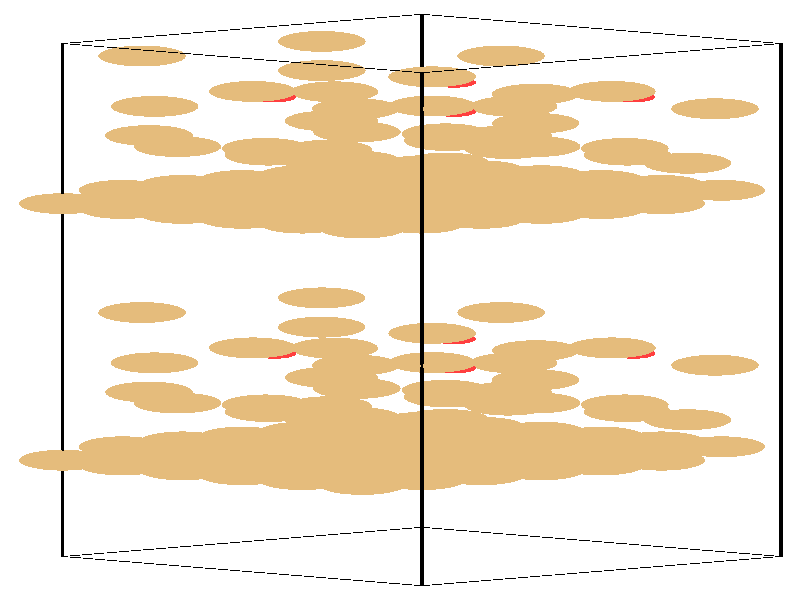 #include "colors.inc"
#include "finish.inc"

global_settings {assumed_gamma 1 max_trace_level 6}
background {color White}
camera {orthographic
  right -24.13*x up 76.08*y
  direction 1.00*z
  location <0,0,50.00> look_at <0,0,0>}
light_source {<  2.00,   3.00,  40.00> color White
  area_light <0.70, 0, 0>, <0, 0.70, 0>, 3, 3
  adaptive 1 jitter}

#declare simple = finish {phong 0.7}
#declare pale = finish {ambient .5 diffuse .85 roughness .001 specular 0.200 }
#declare intermediate = finish {ambient 0.3 diffuse 0.6 specular 0.10 roughness 0.04 }
#declare vmd = finish {ambient .0 diffuse .65 phong 0.1 phong_size 40. specular 0.500 }
#declare jmol = finish {ambient .2 diffuse .6 specular 1 roughness .001 metallic}
#declare ase2 = finish {ambient 0.05 brilliance 3 diffuse 0.6 metallic specular 0.70 roughness 0.04 reflection 0.15}
#declare ase3 = finish {ambient .15 brilliance 2 diffuse .6 metallic specular 1. roughness .001 reflection .0}
#declare glass = finish {ambient .05 diffuse .3 specular 1. roughness .001}
#declare glass2 = finish {ambient .0 diffuse .3 specular 1. reflection .25 roughness .001}
#declare Rcell = 0.050;
#declare Rbond = 0.100;

#macro atom(LOC, R, COL, TRANS, FIN)
  sphere{LOC, R texture{pigment{color COL transmit TRANS} finish{FIN}}}
#end
#macro constrain(LOC, R, COL, TRANS FIN)
union{torus{R, Rcell rotate 45*z texture{pigment{color COL transmit TRANS} finish{FIN}}}
      torus{R, Rcell rotate -45*z texture{pigment{color COL transmit TRANS} finish{FIN}}}
      translate LOC}
#end

cylinder {<-10.17, -32.52, -33.83>, <  0.66, -36.23, -23.65>, Rcell pigment {Black}}
cylinder {<  0.66, -28.82, -44.00>, < 11.49, -32.52, -33.83>, Rcell pigment {Black}}
cylinder {<  0.66,  36.23, -20.33>, < 11.49,  32.52, -10.15>, Rcell pigment {Black}}
cylinder {<-10.17,  32.52, -10.15>, <  0.66,  28.82,   0.03>, Rcell pigment {Black}}
cylinder {<-10.17, -32.52, -33.83>, <  0.66, -28.82, -44.00>, Rcell pigment {Black}}
cylinder {<  0.66, -36.23, -23.65>, < 11.49, -32.52, -33.83>, Rcell pigment {Black}}
cylinder {<  0.66,  28.82,   0.03>, < 11.49,  32.52, -10.15>, Rcell pigment {Black}}
cylinder {<-10.17,  32.52, -10.15>, <  0.66,  36.23, -20.33>, Rcell pigment {Black}}
cylinder {<-10.17, -32.52, -33.83>, <-10.17,  32.52, -10.15>, Rcell pigment {Black}}
cylinder {<  0.66, -36.23, -23.65>, <  0.66,  28.82,   0.03>, Rcell pigment {Black}}
cylinder {< 11.49, -32.52, -33.83>, < 11.49,  32.52, -10.15>, Rcell pigment {Black}}
cylinder {<  0.66, -28.82, -44.00>, <  0.66,  36.23, -20.33>, Rcell pigment {Black}}
atom(<-10.17, -20.31, -29.38>, 1.32, rgb <0.78, 0.50, 0.20>, 0.0, ase3) // #0 
atom(< -8.37, -20.92, -27.68>, 1.32, rgb <0.78, 0.50, 0.20>, 0.0, ase3) // #1 
atom(< -6.56, -21.54, -25.99>, 1.32, rgb <0.78, 0.50, 0.20>, 0.0, ase3) // #2 
atom(< -8.37, -19.69, -31.08>, 1.32, rgb <0.78, 0.50, 0.20>, 0.0, ase3) // #3 
atom(< -6.56, -20.31, -29.38>, 1.32, rgb <0.78, 0.50, 0.20>, 0.0, ase3) // #4 
atom(< -4.76, -20.92, -27.68>, 1.32, rgb <0.78, 0.50, 0.20>, 0.0, ase3) // #5 
atom(< -6.56, -19.07, -32.77>, 1.32, rgb <0.78, 0.50, 0.20>, 0.0, ase3) // #6 
atom(< -4.76, -19.69, -31.08>, 1.32, rgb <0.78, 0.50, 0.20>, 0.0, ase3) // #7 
atom(< -2.95, -20.31, -29.38>, 1.32, rgb <0.78, 0.50, 0.20>, 0.0, ase3) // #8 
atom(< -8.37, -18.61, -28.76>, 1.32, rgb <0.78, 0.50, 0.20>, 0.0, ase3) // #9 
atom(< -6.56, -19.23, -27.07>, 1.32, rgb <0.78, 0.50, 0.20>, 0.0, ase3) // #10 
atom(< -4.76, -19.85, -25.37>, 1.32, rgb <0.78, 0.50, 0.20>, 0.0, ase3) // #11 
atom(< -6.56, -17.99, -30.46>, 1.32, rgb <0.78, 0.50, 0.20>, 0.0, ase3) // #12 
atom(< -4.76, -18.61, -28.76>, 1.32, rgb <0.78, 0.50, 0.20>, 0.0, ase3) // #13 
atom(< -2.95, -19.23, -27.07>, 1.32, rgb <0.78, 0.50, 0.20>, 0.0, ase3) // #14 
atom(< -4.76, -17.38, -32.15>, 1.32, rgb <0.78, 0.50, 0.20>, 0.0, ase3) // #15 
atom(< -2.95, -17.99, -30.46>, 1.32, rgb <0.78, 0.50, 0.20>, 0.0, ase3) // #16 
atom(< -1.14, -18.61, -28.76>, 1.32, rgb <0.78, 0.50, 0.20>, 0.0, ase3) // #17 
atom(<  6.39,  -6.07, -19.76>, 1.32, rgb <0.78, 0.50, 0.20>, 0.0, ase3) // #18 
atom(< -1.30, -11.21, -35.17>, 1.32, rgb <0.78, 0.50, 0.20>, 0.0, ase3) // #19 
atom(<  3.26, -13.33, -32.31>, 1.32, rgb <0.78, 0.50, 0.20>, 0.0, ase3) // #20 
atom(<  9.50,  -8.27, -24.78>, 1.32, rgb <0.78, 0.50, 0.20>, 0.0, ase3) // #21 
atom(< -7.57, -11.68, -27.25>, 1.32, rgb <0.78, 0.50, 0.20>, 0.0, ase3) // #22 
atom(< -3.97, -14.15, -24.34>, 1.32, rgb <0.78, 0.50, 0.20>, 0.0, ase3) // #23 
atom(< -2.36,   0.27, -26.30>, 1.32, rgb <0.78, 0.50, 0.20>, 0.0, ase3) // #24 
atom(< -4.05, -13.30, -28.50>, 1.32, rgb <0.78, 0.50, 0.20>, 0.0, ase3) // #25 
atom(< -1.98,  -9.82, -21.01>, 1.32, rgb <0.78, 0.50, 0.20>, 0.0, ase3) // #26 
atom(< -3.79,  -6.79, -24.19>, 0.66, rgb <1.00, 0.05, 0.05>, 0.0, ase3) // #27 
atom(<  1.22, -19.10, -33.17>, 0.76, rgb <0.56, 0.56, 0.56>, 0.0, ase3) // #28 
atom(<-10.17,  12.22, -17.54>, 1.32, rgb <0.78, 0.50, 0.20>, 0.0, ase3) // #29 
atom(< -8.37,  11.60, -15.85>, 1.32, rgb <0.78, 0.50, 0.20>, 0.0, ase3) // #30 
atom(< -6.56,  10.98, -14.15>, 1.32, rgb <0.78, 0.50, 0.20>, 0.0, ase3) // #31 
atom(< -8.37,  12.83, -19.24>, 1.32, rgb <0.78, 0.50, 0.20>, 0.0, ase3) // #32 
atom(< -6.56,  12.22, -17.54>, 1.32, rgb <0.78, 0.50, 0.20>, 0.0, ase3) // #33 
atom(< -4.76,  11.60, -15.85>, 1.32, rgb <0.78, 0.50, 0.20>, 0.0, ase3) // #34 
atom(< -6.56,  13.45, -20.93>, 1.32, rgb <0.78, 0.50, 0.20>, 0.0, ase3) // #35 
atom(< -4.76,  12.83, -19.24>, 1.32, rgb <0.78, 0.50, 0.20>, 0.0, ase3) // #36 
atom(< -2.95,  12.22, -17.54>, 1.32, rgb <0.78, 0.50, 0.20>, 0.0, ase3) // #37 
atom(< -8.37,  13.91, -16.92>, 1.32, rgb <0.78, 0.50, 0.20>, 0.0, ase3) // #38 
atom(< -6.56,  13.29, -15.23>, 1.32, rgb <0.78, 0.50, 0.20>, 0.0, ase3) // #39 
atom(< -4.76,  12.68, -13.53>, 1.32, rgb <0.78, 0.50, 0.20>, 0.0, ase3) // #40 
atom(< -6.56,  14.53, -18.62>, 1.32, rgb <0.78, 0.50, 0.20>, 0.0, ase3) // #41 
atom(< -4.76,  13.91, -16.92>, 1.32, rgb <0.78, 0.50, 0.20>, 0.0, ase3) // #42 
atom(< -2.95,  13.29, -15.23>, 1.32, rgb <0.78, 0.50, 0.20>, 0.0, ase3) // #43 
atom(< -4.76,  15.15, -20.32>, 1.32, rgb <0.78, 0.50, 0.20>, 0.0, ase3) // #44 
atom(< -2.95,  14.53, -18.62>, 1.32, rgb <0.78, 0.50, 0.20>, 0.0, ase3) // #45 
atom(< -1.14,  13.91, -16.92>, 1.32, rgb <0.78, 0.50, 0.20>, 0.0, ase3) // #46 
atom(<  6.39,  26.45,  -7.93>, 1.32, rgb <0.78, 0.50, 0.20>, 0.0, ase3) // #47 
atom(< -1.30,  21.31, -23.34>, 1.32, rgb <0.78, 0.50, 0.20>, 0.0, ase3) // #48 
atom(<  3.26,  19.20, -20.48>, 1.32, rgb <0.78, 0.50, 0.20>, 0.0, ase3) // #49 
atom(<  9.50,  24.25, -12.94>, 1.32, rgb <0.78, 0.50, 0.20>, 0.0, ase3) // #50 
atom(< -7.57,  20.85, -15.41>, 1.32, rgb <0.78, 0.50, 0.20>, 0.0, ase3) // #51 
atom(< -3.97,  18.37, -12.50>, 1.32, rgb <0.78, 0.50, 0.20>, 0.0, ase3) // #52 
atom(< -2.36,  32.79, -14.47>, 1.32, rgb <0.78, 0.50, 0.20>, 0.0, ase3) // #53 
atom(< -4.05,  19.22, -16.67>, 1.32, rgb <0.78, 0.50, 0.20>, 0.0, ase3) // #54 
atom(< -1.98,  22.70,  -9.17>, 1.32, rgb <0.78, 0.50, 0.20>, 0.0, ase3) // #55 
atom(< -3.79,  25.73, -12.35>, 0.66, rgb <1.00, 0.05, 0.05>, 0.0, ase3) // #56 
atom(<  1.22,  13.43, -21.33>, 0.76, rgb <0.56, 0.56, 0.56>, 0.0, ase3) // #57 
atom(< -4.76, -18.45, -34.47>, 1.32, rgb <0.78, 0.50, 0.20>, 0.0, ase3) // #58 
atom(< -2.95, -19.07, -32.77>, 1.32, rgb <0.78, 0.50, 0.20>, 0.0, ase3) // #59 
atom(< -1.15, -19.69, -31.08>, 1.32, rgb <0.78, 0.50, 0.20>, 0.0, ase3) // #60 
atom(< -2.95, -17.84, -36.16>, 1.32, rgb <0.78, 0.50, 0.20>, 0.0, ase3) // #61 
atom(< -1.15, -18.45, -34.47>, 1.32, rgb <0.78, 0.50, 0.20>, 0.0, ase3) // #62 
atom(<  0.66, -19.07, -32.77>, 1.32, rgb <0.78, 0.50, 0.20>, 0.0, ase3) // #63 
atom(< -1.15, -17.22, -37.86>, 1.32, rgb <0.78, 0.50, 0.20>, 0.0, ase3) // #64 
atom(<  0.66, -17.84, -36.16>, 1.32, rgb <0.78, 0.50, 0.20>, 0.0, ase3) // #65 
atom(<  2.46, -18.45, -34.47>, 1.32, rgb <0.78, 0.50, 0.20>, 0.0, ase3) // #66 
atom(< -2.95, -16.76, -33.85>, 1.32, rgb <0.78, 0.50, 0.20>, 0.0, ase3) // #67 
atom(< -1.15, -17.38, -32.15>, 1.32, rgb <0.78, 0.50, 0.20>, 0.0, ase3) // #68 
atom(<  0.66, -17.99, -30.46>, 1.32, rgb <0.78, 0.50, 0.20>, 0.0, ase3) // #69 
atom(< -1.15, -16.14, -35.55>, 1.32, rgb <0.78, 0.50, 0.20>, 0.0, ase3) // #70 
atom(<  0.66, -16.76, -33.85>, 1.32, rgb <0.78, 0.50, 0.20>, 0.0, ase3) // #71 
atom(<  2.46, -17.38, -32.15>, 1.32, rgb <0.78, 0.50, 0.20>, 0.0, ase3) // #72 
atom(<  0.66, -15.52, -37.24>, 1.32, rgb <0.78, 0.50, 0.20>, 0.0, ase3) // #73 
atom(<  2.46, -16.14, -35.55>, 1.32, rgb <0.78, 0.50, 0.20>, 0.0, ase3) // #74 
atom(<  4.27, -16.76, -33.85>, 1.32, rgb <0.78, 0.50, 0.20>, 0.0, ase3) // #75 
atom(<  0.97,  -7.93, -14.67>, 1.32, rgb <0.78, 0.50, 0.20>, 0.0, ase3) // #76 
atom(< -6.71, -13.06, -30.09>, 1.32, rgb <0.78, 0.50, 0.20>, 0.0, ase3) // #77 
atom(< -2.16, -15.18, -27.22>, 1.32, rgb <0.78, 0.50, 0.20>, 0.0, ase3) // #78 
atom(<  4.09, -10.12, -19.69>, 1.32, rgb <0.78, 0.50, 0.20>, 0.0, ase3) // #79 
atom(< -2.15,  -9.82, -32.33>, 1.32, rgb <0.78, 0.50, 0.20>, 0.0, ase3) // #80 
atom(<  1.44, -12.30, -29.43>, 1.32, rgb <0.78, 0.50, 0.20>, 0.0, ase3) // #81 
atom(< -7.78,  -1.59, -21.22>, 1.32, rgb <0.78, 0.50, 0.20>, 0.0, ase3) // #82 
atom(<  1.37, -11.45, -33.59>, 1.32, rgb <0.78, 0.50, 0.20>, 0.0, ase3) // #83 
atom(<  3.43,  -7.97, -26.10>, 1.32, rgb <0.78, 0.50, 0.20>, 0.0, ase3) // #84 
atom(<  1.63,  -4.94, -29.28>, 0.66, rgb <1.00, 0.05, 0.05>, 0.0, ase3) // #85 
atom(< -4.19, -20.95, -28.08>, 0.76, rgb <0.56, 0.56, 0.56>, 0.0, ase3) // #86 
atom(< -4.76,  14.07, -22.63>, 1.32, rgb <0.78, 0.50, 0.20>, 0.0, ase3) // #87 
atom(< -2.95,  13.45, -20.93>, 1.32, rgb <0.78, 0.50, 0.20>, 0.0, ase3) // #88 
atom(< -1.15,  12.83, -19.24>, 1.32, rgb <0.78, 0.50, 0.20>, 0.0, ase3) // #89 
atom(< -2.95,  14.69, -24.33>, 1.32, rgb <0.78, 0.50, 0.20>, 0.0, ase3) // #90 
atom(< -1.15,  14.07, -22.63>, 1.32, rgb <0.78, 0.50, 0.20>, 0.0, ase3) // #91 
atom(<  0.66,  13.45, -20.93>, 1.32, rgb <0.78, 0.50, 0.20>, 0.0, ase3) // #92 
atom(< -1.15,  15.30, -26.02>, 1.32, rgb <0.78, 0.50, 0.20>, 0.0, ase3) // #93 
atom(<  0.66,  14.69, -24.33>, 1.32, rgb <0.78, 0.50, 0.20>, 0.0, ase3) // #94 
atom(<  2.46,  14.07, -22.63>, 1.32, rgb <0.78, 0.50, 0.20>, 0.0, ase3) // #95 
atom(< -2.95,  15.76, -22.01>, 1.32, rgb <0.78, 0.50, 0.20>, 0.0, ase3) // #96 
atom(< -1.15,  15.15, -20.32>, 1.32, rgb <0.78, 0.50, 0.20>, 0.0, ase3) // #97 
atom(<  0.66,  14.53, -18.62>, 1.32, rgb <0.78, 0.50, 0.20>, 0.0, ase3) // #98 
atom(< -1.15,  16.38, -23.71>, 1.32, rgb <0.78, 0.50, 0.20>, 0.0, ase3) // #99 
atom(<  0.66,  15.76, -22.01>, 1.32, rgb <0.78, 0.50, 0.20>, 0.0, ase3) // #100 
atom(<  2.46,  15.15, -20.32>, 1.32, rgb <0.78, 0.50, 0.20>, 0.0, ase3) // #101 
atom(<  0.66,  17.00, -25.41>, 1.32, rgb <0.78, 0.50, 0.20>, 0.0, ase3) // #102 
atom(<  2.46,  16.38, -23.71>, 1.32, rgb <0.78, 0.50, 0.20>, 0.0, ase3) // #103 
atom(<  4.27,  15.76, -22.01>, 1.32, rgb <0.78, 0.50, 0.20>, 0.0, ase3) // #104 
atom(<  0.97,  24.60,  -2.84>, 1.32, rgb <0.78, 0.50, 0.20>, 0.0, ase3) // #105 
atom(< -6.71,  19.46, -18.25>, 1.32, rgb <0.78, 0.50, 0.20>, 0.0, ase3) // #106 
atom(< -2.16,  17.34, -15.39>, 1.32, rgb <0.78, 0.50, 0.20>, 0.0, ase3) // #107 
atom(<  4.09,  22.40,  -7.85>, 1.32, rgb <0.78, 0.50, 0.20>, 0.0, ase3) // #108 
atom(< -2.15,  22.70, -20.50>, 1.32, rgb <0.78, 0.50, 0.20>, 0.0, ase3) // #109 
atom(<  1.44,  20.22, -17.59>, 1.32, rgb <0.78, 0.50, 0.20>, 0.0, ase3) // #110 
atom(< -7.78,  30.94,  -9.38>, 1.32, rgb <0.78, 0.50, 0.20>, 0.0, ase3) // #111 
atom(<  1.37,  21.07, -21.75>, 1.32, rgb <0.78, 0.50, 0.20>, 0.0, ase3) // #112 
atom(<  3.43,  24.55, -14.26>, 1.32, rgb <0.78, 0.50, 0.20>, 0.0, ase3) // #113 
atom(<  1.63,  27.58, -17.44>, 0.66, rgb <1.00, 0.05, 0.05>, 0.0, ase3) // #114 
atom(< -4.19,  11.58, -16.25>, 0.76, rgb <0.56, 0.56, 0.56>, 0.0, ase3) // #115 
atom(< -4.76, -22.16, -24.29>, 1.32, rgb <0.78, 0.50, 0.20>, 0.0, ase3) // #116 
atom(< -2.95, -22.78, -22.59>, 1.32, rgb <0.78, 0.50, 0.20>, 0.0, ase3) // #117 
atom(< -1.14, -23.39, -20.90>, 1.32, rgb <0.78, 0.50, 0.20>, 0.0, ase3) // #118 
atom(< -2.95, -21.54, -25.99>, 1.32, rgb <0.78, 0.50, 0.20>, 0.0, ase3) // #119 
atom(< -1.15, -22.16, -24.29>, 1.32, rgb <0.78, 0.50, 0.20>, 0.0, ase3) // #120 
atom(<  0.66, -22.78, -22.59>, 1.32, rgb <0.78, 0.50, 0.20>, 0.0, ase3) // #121 
atom(< -1.15, -20.92, -27.68>, 1.32, rgb <0.78, 0.50, 0.20>, 0.0, ase3) // #122 
atom(<  0.66, -21.54, -25.99>, 1.32, rgb <0.78, 0.50, 0.20>, 0.0, ase3) // #123 
atom(<  2.46, -22.16, -24.29>, 1.32, rgb <0.78, 0.50, 0.20>, 0.0, ase3) // #124 
atom(< -2.95, -20.46, -23.67>, 1.32, rgb <0.78, 0.50, 0.20>, 0.0, ase3) // #125 
atom(< -1.15, -21.08, -21.98>, 1.32, rgb <0.78, 0.50, 0.20>, 0.0, ase3) // #126 
atom(<  0.66, -21.70, -20.28>, 1.32, rgb <0.78, 0.50, 0.20>, 0.0, ase3) // #127 
atom(< -1.15, -19.85, -25.37>, 1.32, rgb <0.78, 0.50, 0.20>, 0.0, ase3) // #128 
atom(<  0.66, -20.46, -23.67>, 1.32, rgb <0.78, 0.50, 0.20>, 0.0, ase3) // #129 
atom(<  2.46, -21.08, -21.98>, 1.32, rgb <0.78, 0.50, 0.20>, 0.0, ase3) // #130 
atom(<  0.66, -19.23, -27.07>, 1.32, rgb <0.78, 0.50, 0.20>, 0.0, ase3) // #131 
atom(<  2.46, -19.85, -25.37>, 1.32, rgb <0.78, 0.50, 0.20>, 0.0, ase3) // #132 
atom(<  4.27, -20.46, -23.67>, 1.32, rgb <0.78, 0.50, 0.20>, 0.0, ase3) // #133 
atom(<  0.97,  -4.22, -24.85>, 1.32, rgb <0.78, 0.50, 0.20>, 0.0, ase3) // #134 
atom(<  4.12, -13.06, -30.09>, 1.32, rgb <0.78, 0.50, 0.20>, 0.0, ase3) // #135 
atom(<  8.67, -15.18, -27.22>, 1.32, rgb <0.78, 0.50, 0.20>, 0.0, ase3) // #136 
atom(<  4.09,  -6.42, -29.87>, 1.32, rgb <0.78, 0.50, 0.20>, 0.0, ase3) // #137 
atom(< -2.15, -13.53, -22.16>, 1.32, rgb <0.78, 0.50, 0.20>, 0.0, ase3) // #138 
atom(<  1.44, -16.01, -19.25>, 1.32, rgb <0.78, 0.50, 0.20>, 0.0, ase3) // #139 
atom(<  3.05,  -1.59, -21.22>, 1.32, rgb <0.78, 0.50, 0.20>, 0.0, ase3) // #140 
atom(<  1.37, -15.15, -23.41>, 1.32, rgb <0.78, 0.50, 0.20>, 0.0, ase3) // #141 
atom(< -7.40,  -7.97, -26.10>, 1.32, rgb <0.78, 0.50, 0.20>, 0.0, ase3) // #142 
atom(<  1.63,  -8.65, -19.10>, 0.66, rgb <1.00, 0.05, 0.05>, 0.0, ase3) // #143 
atom(<  6.64, -20.95, -28.08>, 0.76, rgb <0.56, 0.56, 0.56>, 0.0, ase3) // #144 
atom(< -4.76,  10.36, -12.45>, 1.32, rgb <0.78, 0.50, 0.20>, 0.0, ase3) // #145 
atom(< -2.95,   9.75, -10.76>, 1.32, rgb <0.78, 0.50, 0.20>, 0.0, ase3) // #146 
atom(< -1.14,   9.13,  -9.06>, 1.32, rgb <0.78, 0.50, 0.20>, 0.0, ase3) // #147 
atom(< -2.95,  10.98, -14.15>, 1.32, rgb <0.78, 0.50, 0.20>, 0.0, ase3) // #148 
atom(< -1.15,  10.36, -12.45>, 1.32, rgb <0.78, 0.50, 0.20>, 0.0, ase3) // #149 
atom(<  0.66,   9.75, -10.76>, 1.32, rgb <0.78, 0.50, 0.20>, 0.0, ase3) // #150 
atom(< -1.15,  11.60, -15.85>, 1.32, rgb <0.78, 0.50, 0.20>, 0.0, ase3) // #151 
atom(<  0.66,  10.98, -14.15>, 1.32, rgb <0.78, 0.50, 0.20>, 0.0, ase3) // #152 
atom(<  2.46,  10.36, -12.45>, 1.32, rgb <0.78, 0.50, 0.20>, 0.0, ase3) // #153 
atom(< -2.95,  12.06, -11.84>, 1.32, rgb <0.78, 0.50, 0.20>, 0.0, ase3) // #154 
atom(< -1.15,  11.44, -10.14>, 1.32, rgb <0.78, 0.50, 0.20>, 0.0, ase3) // #155 
atom(<  0.66,  10.83,  -8.44>, 1.32, rgb <0.78, 0.50, 0.20>, 0.0, ase3) // #156 
atom(< -1.15,  12.68, -13.53>, 1.32, rgb <0.78, 0.50, 0.20>, 0.0, ase3) // #157 
atom(<  0.66,  12.06, -11.84>, 1.32, rgb <0.78, 0.50, 0.20>, 0.0, ase3) // #158 
atom(<  2.46,  11.44, -10.14>, 1.32, rgb <0.78, 0.50, 0.20>, 0.0, ase3) // #159 
atom(<  0.66,  13.29, -15.23>, 1.32, rgb <0.78, 0.50, 0.20>, 0.0, ase3) // #160 
atom(<  2.46,  12.68, -13.53>, 1.32, rgb <0.78, 0.50, 0.20>, 0.0, ase3) // #161 
atom(<  4.27,  12.06, -11.84>, 1.32, rgb <0.78, 0.50, 0.20>, 0.0, ase3) // #162 
atom(<  0.97,  28.30, -13.01>, 1.32, rgb <0.78, 0.50, 0.20>, 0.0, ase3) // #163 
atom(<  4.12,  19.46, -18.25>, 1.32, rgb <0.78, 0.50, 0.20>, 0.0, ase3) // #164 
atom(<  8.67,  17.34, -15.39>, 1.32, rgb <0.78, 0.50, 0.20>, 0.0, ase3) // #165 
atom(<  4.09,  26.11, -18.03>, 1.32, rgb <0.78, 0.50, 0.20>, 0.0, ase3) // #166 
atom(< -2.15,  19.00, -10.32>, 1.32, rgb <0.78, 0.50, 0.20>, 0.0, ase3) // #167 
atom(<  1.44,  16.52,  -7.41>, 1.32, rgb <0.78, 0.50, 0.20>, 0.0, ase3) // #168 
atom(<  3.05,  30.94,  -9.38>, 1.32, rgb <0.78, 0.50, 0.20>, 0.0, ase3) // #169 
atom(<  1.37,  17.37, -11.58>, 1.32, rgb <0.78, 0.50, 0.20>, 0.0, ase3) // #170 
atom(< -7.40,  24.55, -14.26>, 1.32, rgb <0.78, 0.50, 0.20>, 0.0, ase3) // #171 
atom(<  1.63,  23.88,  -7.26>, 0.66, rgb <1.00, 0.05, 0.05>, 0.0, ase3) // #172 
atom(<  6.64,  11.58, -16.25>, 0.76, rgb <0.56, 0.56, 0.56>, 0.0, ase3) // #173 
atom(<  0.66, -20.31, -29.38>, 1.32, rgb <0.78, 0.50, 0.20>, 0.0, ase3) // #174 
atom(<  2.46, -20.92, -27.68>, 1.32, rgb <0.78, 0.50, 0.20>, 0.0, ase3) // #175 
atom(<  4.27, -21.54, -25.99>, 1.32, rgb <0.78, 0.50, 0.20>, 0.0, ase3) // #176 
atom(<  2.46, -19.69, -31.08>, 1.32, rgb <0.78, 0.50, 0.20>, 0.0, ase3) // #177 
atom(<  4.27, -20.31, -29.38>, 1.32, rgb <0.78, 0.50, 0.20>, 0.0, ase3) // #178 
atom(<  6.07, -20.92, -27.68>, 1.32, rgb <0.78, 0.50, 0.20>, 0.0, ase3) // #179 
atom(<  4.27, -19.07, -32.77>, 1.32, rgb <0.78, 0.50, 0.20>, 0.0, ase3) // #180 
atom(<  6.07, -19.69, -31.08>, 1.32, rgb <0.78, 0.50, 0.20>, 0.0, ase3) // #181 
atom(<  7.88, -20.31, -29.38>, 1.32, rgb <0.78, 0.50, 0.20>, 0.0, ase3) // #182 
atom(<  2.46, -18.61, -28.76>, 1.32, rgb <0.78, 0.50, 0.20>, 0.0, ase3) // #183 
atom(<  4.27, -19.23, -27.07>, 1.32, rgb <0.78, 0.50, 0.20>, 0.0, ase3) // #184 
atom(<  6.07, -19.85, -25.37>, 1.32, rgb <0.78, 0.50, 0.20>, 0.0, ase3) // #185 
atom(<  4.27, -17.99, -30.46>, 1.32, rgb <0.78, 0.50, 0.20>, 0.0, ase3) // #186 
atom(<  6.07, -18.61, -28.76>, 1.32, rgb <0.78, 0.50, 0.20>, 0.0, ase3) // #187 
atom(<  7.88, -19.23, -27.07>, 1.32, rgb <0.78, 0.50, 0.20>, 0.0, ase3) // #188 
atom(<  6.07, -17.38, -32.15>, 1.32, rgb <0.78, 0.50, 0.20>, 0.0, ase3) // #189 
atom(<  7.88, -17.99, -30.46>, 1.32, rgb <0.78, 0.50, 0.20>, 0.0, ase3) // #190 
atom(<  9.69, -18.61, -28.76>, 1.32, rgb <0.78, 0.50, 0.20>, 0.0, ase3) // #191 
atom(< -4.44,  -6.07, -19.76>, 1.32, rgb <0.78, 0.50, 0.20>, 0.0, ase3) // #192 
atom(< -1.30, -14.91, -25.00>, 1.32, rgb <0.78, 0.50, 0.20>, 0.0, ase3) // #193 
atom(<  3.26, -17.03, -22.14>, 1.32, rgb <0.78, 0.50, 0.20>, 0.0, ase3) // #194 
atom(< -1.33,  -8.27, -24.78>, 1.32, rgb <0.78, 0.50, 0.20>, 0.0, ase3) // #195 
atom(<  3.26, -11.68, -27.25>, 1.32, rgb <0.78, 0.50, 0.20>, 0.0, ase3) // #196 
atom(<  6.86, -14.15, -24.34>, 1.32, rgb <0.78, 0.50, 0.20>, 0.0, ase3) // #197 
atom(< -2.36,  -3.44, -16.13>, 1.32, rgb <0.78, 0.50, 0.20>, 0.0, ase3) // #198 
atom(<  6.78, -13.30, -28.50>, 1.32, rgb <0.78, 0.50, 0.20>, 0.0, ase3) // #199 
atom(< -1.98,  -6.12, -31.19>, 1.32, rgb <0.78, 0.50, 0.20>, 0.0, ase3) // #200 
atom(<  7.04,  -6.79, -24.19>, 0.66, rgb <1.00, 0.05, 0.05>, 0.0, ase3) // #201 
atom(<  1.22, -22.80, -22.99>, 0.76, rgb <0.56, 0.56, 0.56>, 0.0, ase3) // #202 
atom(<  0.66,  12.22, -17.54>, 1.32, rgb <0.78, 0.50, 0.20>, 0.0, ase3) // #203 
atom(<  2.46,  11.60, -15.85>, 1.32, rgb <0.78, 0.50, 0.20>, 0.0, ase3) // #204 
atom(<  4.27,  10.98, -14.15>, 1.32, rgb <0.78, 0.50, 0.20>, 0.0, ase3) // #205 
atom(<  2.46,  12.83, -19.24>, 1.32, rgb <0.78, 0.50, 0.20>, 0.0, ase3) // #206 
atom(<  4.27,  12.22, -17.54>, 1.32, rgb <0.78, 0.50, 0.20>, 0.0, ase3) // #207 
atom(<  6.07,  11.60, -15.85>, 1.32, rgb <0.78, 0.50, 0.20>, 0.0, ase3) // #208 
atom(<  4.27,  13.45, -20.93>, 1.32, rgb <0.78, 0.50, 0.20>, 0.0, ase3) // #209 
atom(<  6.07,  12.83, -19.24>, 1.32, rgb <0.78, 0.50, 0.20>, 0.0, ase3) // #210 
atom(<  7.88,  12.22, -17.54>, 1.32, rgb <0.78, 0.50, 0.20>, 0.0, ase3) // #211 
atom(<  2.46,  13.91, -16.92>, 1.32, rgb <0.78, 0.50, 0.20>, 0.0, ase3) // #212 
atom(<  4.27,  13.29, -15.23>, 1.32, rgb <0.78, 0.50, 0.20>, 0.0, ase3) // #213 
atom(<  6.07,  12.68, -13.53>, 1.32, rgb <0.78, 0.50, 0.20>, 0.0, ase3) // #214 
atom(<  4.27,  14.53, -18.62>, 1.32, rgb <0.78, 0.50, 0.20>, 0.0, ase3) // #215 
atom(<  6.07,  13.91, -16.92>, 1.32, rgb <0.78, 0.50, 0.20>, 0.0, ase3) // #216 
atom(<  7.88,  13.29, -15.23>, 1.32, rgb <0.78, 0.50, 0.20>, 0.0, ase3) // #217 
atom(<  6.07,  15.15, -20.32>, 1.32, rgb <0.78, 0.50, 0.20>, 0.0, ase3) // #218 
atom(<  7.88,  14.53, -18.62>, 1.32, rgb <0.78, 0.50, 0.20>, 0.0, ase3) // #219 
atom(<  9.69,  13.91, -16.92>, 1.32, rgb <0.78, 0.50, 0.20>, 0.0, ase3) // #220 
atom(< -4.44,  26.45,  -7.93>, 1.32, rgb <0.78, 0.50, 0.20>, 0.0, ase3) // #221 
atom(< -1.30,  17.61, -13.16>, 1.32, rgb <0.78, 0.50, 0.20>, 0.0, ase3) // #222 
atom(<  3.26,  15.49, -10.30>, 1.32, rgb <0.78, 0.50, 0.20>, 0.0, ase3) // #223 
atom(< -1.33,  24.25, -12.94>, 1.32, rgb <0.78, 0.50, 0.20>, 0.0, ase3) // #224 
atom(<  3.26,  20.85, -15.41>, 1.32, rgb <0.78, 0.50, 0.20>, 0.0, ase3) // #225 
atom(<  6.86,  18.37, -12.50>, 1.32, rgb <0.78, 0.50, 0.20>, 0.0, ase3) // #226 
atom(< -2.36,  29.09,  -4.29>, 1.32, rgb <0.78, 0.50, 0.20>, 0.0, ase3) // #227 
atom(<  6.78,  19.22, -16.67>, 1.32, rgb <0.78, 0.50, 0.20>, 0.0, ase3) // #228 
atom(< -1.98,  26.40, -19.35>, 1.32, rgb <0.78, 0.50, 0.20>, 0.0, ase3) // #229 
atom(<  7.04,  25.73, -12.35>, 0.66, rgb <1.00, 0.05, 0.05>, 0.0, ase3) // #230 
atom(<  1.22,   9.72, -11.16>, 0.76, rgb <0.56, 0.56, 0.56>, 0.0, ase3) // #231 
